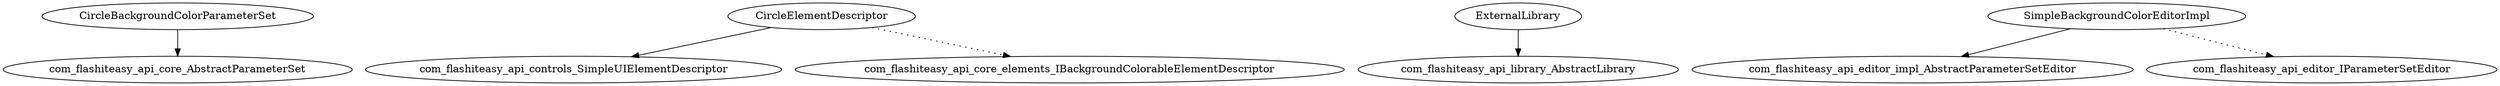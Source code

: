//GraphVis .dot file show class inheritance
strict digraph classes {
graph [URL=""];
com_flashiteasy_sample_parameters_CircleBackgroundColorParameterSet [label="CircleBackgroundColorParameterSet"] [URL="com/flashiteasy/sample/parameters/CircleBackgroundColorParameterSet.html"];
com_flashiteasy_sample_parameters_CircleBackgroundColorParameterSet->com_flashiteasy_api_core_AbstractParameterSet;
com_flashiteasy_sample_lib_CircleElementDescriptor [label="CircleElementDescriptor"] [URL="com/flashiteasy/sample/lib/CircleElementDescriptor.html"];
com_flashiteasy_sample_lib_CircleElementDescriptor->com_flashiteasy_api_controls_SimpleUIElementDescriptor;
com_flashiteasy_sample_lib_CircleElementDescriptor->com_flashiteasy_api_core_elements_IBackgroundColorableElementDescriptor [style=dotted];
com_flashiteasy_sample_ExternalLibrary [label="ExternalLibrary"] [URL="com/flashiteasy/sample/ExternalLibrary.html"];
com_flashiteasy_sample_ExternalLibrary->com_flashiteasy_api_library_AbstractLibrary;
com_flashiteasy_sample_editor_impl_SimpleBackgroundColorEditorImpl [label="SimpleBackgroundColorEditorImpl"] [URL="com/flashiteasy/sample/editor/impl/SimpleBackgroundColorEditorImpl.html"];
com_flashiteasy_sample_editor_impl_SimpleBackgroundColorEditorImpl->com_flashiteasy_api_editor_impl_AbstractParameterSetEditor;
com_flashiteasy_sample_editor_impl_SimpleBackgroundColorEditorImpl->com_flashiteasy_api_editor_IParameterSetEditor [style=dotted];
}